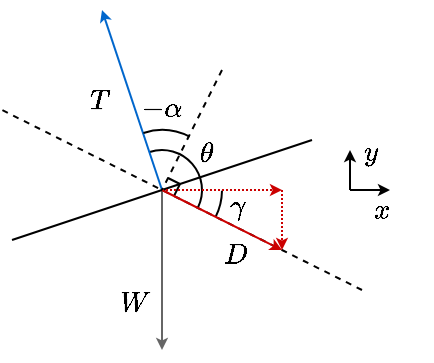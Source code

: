 <mxfile version="16.5.1" type="device"><diagram id="2dV_Q5ioAjnXBnsXLAGQ" name="Seite-1"><mxGraphModel dx="152" dy="94" grid="1" gridSize="10" guides="1" tooltips="1" connect="1" arrows="1" fold="1" page="1" pageScale="1" pageWidth="827" pageHeight="1169" math="1" shadow="0"><root><mxCell id="0"/><mxCell id="1" parent="0"/><mxCell id="b8KLYm84Pra7IF3-_h_W-6" value="" style="verticalLabelPosition=bottom;verticalAlign=top;html=1;shape=mxgraph.basic.arc;startAngle=0.252;endAngle=0.324;" parent="1" vertex="1"><mxGeometry x="370" y="250" width="60" height="60" as="geometry"/></mxCell><mxCell id="_84NBkz7VbP08EKOZ--u-8" value="" style="verticalLabelPosition=bottom;verticalAlign=top;html=1;shape=mxgraph.basic.arc;startAngle=0.95;endAngle=0.323;" vertex="1" parent="1"><mxGeometry x="380" y="260" width="40" height="40" as="geometry"/></mxCell><mxCell id="j1X0ZB06nkj3LKEJ0cAP-1" value="" style="endArrow=none;html=1;rounded=0;" parent="1" edge="1"><mxGeometry width="50" height="50" relative="1" as="geometry"><mxPoint x="406" y="283" as="sourcePoint"/><mxPoint x="409" y="277" as="targetPoint"/></mxGeometry></mxCell><mxCell id="j1X0ZB06nkj3LKEJ0cAP-2" value="" style="endArrow=none;html=1;rounded=0;" parent="1" edge="1"><mxGeometry width="50" height="50" relative="1" as="geometry"><mxPoint x="409" y="277" as="sourcePoint"/><mxPoint x="403" y="274" as="targetPoint"/></mxGeometry></mxCell><mxCell id="O_sinaHyAGm7dcOH_6PV-1" value="" style="endArrow=none;dashed=1;html=1;rounded=0;" parent="1" edge="1"><mxGeometry width="50" height="50" relative="1" as="geometry"><mxPoint x="500" y="330" as="sourcePoint"/><mxPoint x="320" y="240" as="targetPoint"/></mxGeometry></mxCell><mxCell id="O_sinaHyAGm7dcOH_6PV-2" value="" style="endArrow=classic;html=1;rounded=0;fillColor=#dae8fc;strokeColor=#0066CC;endSize=3;startSize=3;" parent="1" edge="1"><mxGeometry width="50" height="50" relative="1" as="geometry"><mxPoint x="400" y="280" as="sourcePoint"/><mxPoint x="370" y="190" as="targetPoint"/></mxGeometry></mxCell><mxCell id="O_sinaHyAGm7dcOH_6PV-8" value="" style="endArrow=classic;html=1;rounded=0;fillColor=#f5f5f5;strokeColor=#666666;endSize=3;startSize=3;" parent="1" edge="1"><mxGeometry width="50" height="50" relative="1" as="geometry"><mxPoint x="400" y="280" as="sourcePoint"/><mxPoint x="400" y="360" as="targetPoint"/></mxGeometry></mxCell><mxCell id="O_sinaHyAGm7dcOH_6PV-9" value="" style="endArrow=classic;html=1;rounded=0;fillColor=#f8cecc;strokeColor=#CC0000;endSize=3;startSize=3;" parent="1" edge="1"><mxGeometry width="50" height="50" relative="1" as="geometry"><mxPoint x="400" y="280" as="sourcePoint"/><mxPoint x="460" y="310" as="targetPoint"/></mxGeometry></mxCell><mxCell id="O_sinaHyAGm7dcOH_6PV-14" value="$$-\alpha$$" style="text;html=1;align=center;verticalAlign=middle;resizable=0;points=[];autosize=1;strokeColor=none;fillColor=none;" parent="1" vertex="1"><mxGeometry x="360" y="229" width="80" height="20" as="geometry"/></mxCell><mxCell id="O_sinaHyAGm7dcOH_6PV-15" value="$$\gamma$$" style="text;html=1;align=center;verticalAlign=middle;resizable=0;points=[];autosize=1;strokeColor=none;fillColor=none;" parent="1" vertex="1"><mxGeometry x="392" y="278" width="90" height="20" as="geometry"/></mxCell><mxCell id="O_sinaHyAGm7dcOH_6PV-21" value="$$W$$" style="text;html=1;align=center;verticalAlign=middle;resizable=0;points=[];autosize=1;strokeColor=none;fillColor=none;" parent="1" vertex="1"><mxGeometry x="361" y="326" width="50" height="20" as="geometry"/></mxCell><mxCell id="O_sinaHyAGm7dcOH_6PV-22" value="$$D$$" style="text;html=1;align=center;verticalAlign=middle;resizable=0;points=[];autosize=1;strokeColor=none;fillColor=none;" parent="1" vertex="1"><mxGeometry x="411" y="302" width="50" height="20" as="geometry"/></mxCell><mxCell id="b8KLYm84Pra7IF3-_h_W-7" value="$$T$$" style="text;html=1;align=center;verticalAlign=middle;resizable=0;points=[];autosize=1;strokeColor=none;fillColor=none;" parent="1" vertex="1"><mxGeometry x="344" y="225" width="50" height="20" as="geometry"/></mxCell><mxCell id="O371faIseEL_ydacaOgJ-1" value="" style="verticalLabelPosition=bottom;verticalAlign=top;html=1;shape=mxgraph.basic.arc;startAngle=0.95;endAngle=0.076;" parent="1" vertex="1"><mxGeometry x="370" y="250" width="60" height="60" as="geometry"/></mxCell><mxCell id="8U_3rVq8oHlMhhbTzlax-1" value="" style="endArrow=none;html=1;rounded=0;" parent="1" edge="1"><mxGeometry width="50" height="50" relative="1" as="geometry"><mxPoint x="475" y="255" as="sourcePoint"/><mxPoint x="325" y="305" as="targetPoint"/></mxGeometry></mxCell><mxCell id="_84NBkz7VbP08EKOZ--u-1" value="" style="endArrow=classic;html=1;rounded=0;fillColor=#f8cecc;strokeColor=#CC0000;endSize=3;startSize=3;dashed=1;dashPattern=1 1;" edge="1" parent="1"><mxGeometry width="50" height="50" relative="1" as="geometry"><mxPoint x="400" y="280" as="sourcePoint"/><mxPoint x="460" y="280" as="targetPoint"/></mxGeometry></mxCell><mxCell id="_84NBkz7VbP08EKOZ--u-2" value="" style="endArrow=classic;html=1;rounded=0;fillColor=#f8cecc;strokeColor=#CC0000;endSize=3;startSize=3;dashed=1;dashPattern=1 1;" edge="1" parent="1"><mxGeometry width="50" height="50" relative="1" as="geometry"><mxPoint x="460" y="280" as="sourcePoint"/><mxPoint x="460" y="310" as="targetPoint"/></mxGeometry></mxCell><mxCell id="_84NBkz7VbP08EKOZ--u-3" value="" style="endArrow=none;dashed=1;html=1;rounded=0;" edge="1" parent="1"><mxGeometry width="50" height="50" relative="1" as="geometry"><mxPoint x="430" y="220" as="sourcePoint"/><mxPoint x="400" y="280" as="targetPoint"/></mxGeometry></mxCell><mxCell id="_84NBkz7VbP08EKOZ--u-4" value="" style="endArrow=classic;html=1;rounded=0;endSize=3;" edge="1" parent="1"><mxGeometry width="50" height="50" relative="1" as="geometry"><mxPoint x="494" y="280" as="sourcePoint"/><mxPoint x="494" y="260" as="targetPoint"/></mxGeometry></mxCell><mxCell id="_84NBkz7VbP08EKOZ--u-5" value="" style="endArrow=classic;html=1;rounded=0;endSize=3;" edge="1" parent="1"><mxGeometry width="50" height="50" relative="1" as="geometry"><mxPoint x="494" y="280" as="sourcePoint"/><mxPoint x="514" y="280" as="targetPoint"/></mxGeometry></mxCell><mxCell id="_84NBkz7VbP08EKOZ--u-6" value="$$y$$" style="text;html=1;align=center;verticalAlign=middle;resizable=0;points=[];autosize=1;strokeColor=none;fillColor=none;" vertex="1" parent="1"><mxGeometry x="479" y="251" width="50" height="20" as="geometry"/></mxCell><mxCell id="_84NBkz7VbP08EKOZ--u-7" value="$$x$$" style="text;html=1;align=center;verticalAlign=middle;resizable=0;points=[];autosize=1;strokeColor=none;fillColor=none;" vertex="1" parent="1"><mxGeometry x="485" y="280" width="50" height="20" as="geometry"/></mxCell><mxCell id="_84NBkz7VbP08EKOZ--u-9" value="$$\theta$$" style="text;html=1;align=center;verticalAlign=middle;resizable=0;points=[];autosize=1;strokeColor=none;fillColor=none;" vertex="1" parent="1"><mxGeometry x="387" y="252" width="70" height="20" as="geometry"/></mxCell></root></mxGraphModel></diagram></mxfile>